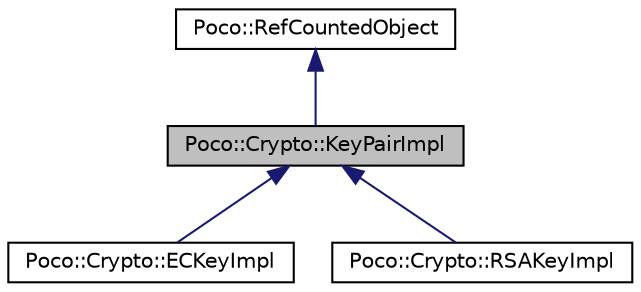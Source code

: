 digraph "Poco::Crypto::KeyPairImpl"
{
 // LATEX_PDF_SIZE
  edge [fontname="Helvetica",fontsize="10",labelfontname="Helvetica",labelfontsize="10"];
  node [fontname="Helvetica",fontsize="10",shape=record];
  Node1 [label="Poco::Crypto::KeyPairImpl",height=0.2,width=0.4,color="black", fillcolor="grey75", style="filled", fontcolor="black",tooltip="Class KeyPairImpl."];
  Node2 -> Node1 [dir="back",color="midnightblue",fontsize="10",style="solid"];
  Node2 [label="Poco::RefCountedObject",height=0.2,width=0.4,color="black", fillcolor="white", style="filled",URL="$classPoco_1_1RefCountedObject.html",tooltip=" "];
  Node1 -> Node3 [dir="back",color="midnightblue",fontsize="10",style="solid"];
  Node3 [label="Poco::Crypto::ECKeyImpl",height=0.2,width=0.4,color="black", fillcolor="white", style="filled",URL="$classPoco_1_1Crypto_1_1ECKeyImpl.html",tooltip="Elliptic Curve key clas implementation."];
  Node1 -> Node4 [dir="back",color="midnightblue",fontsize="10",style="solid"];
  Node4 [label="Poco::Crypto::RSAKeyImpl",height=0.2,width=0.4,color="black", fillcolor="white", style="filled",URL="$classPoco_1_1Crypto_1_1RSAKeyImpl.html",tooltip="class RSAKeyImpl"];
}
